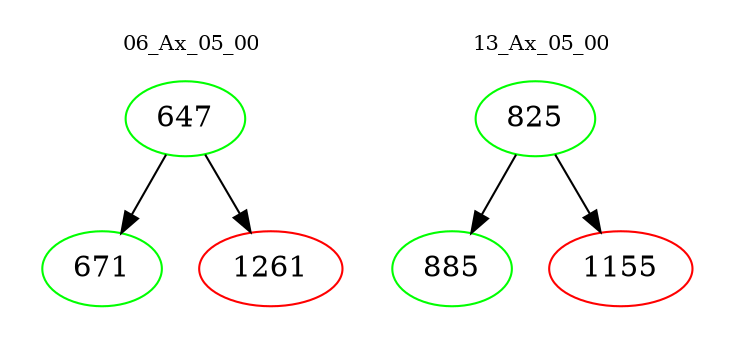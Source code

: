 digraph{
subgraph cluster_0 {
color = white
label = "06_Ax_05_00";
fontsize=10;
T0_647 [label="647", color="green"]
T0_647 -> T0_671 [color="black"]
T0_671 [label="671", color="green"]
T0_647 -> T0_1261 [color="black"]
T0_1261 [label="1261", color="red"]
}
subgraph cluster_1 {
color = white
label = "13_Ax_05_00";
fontsize=10;
T1_825 [label="825", color="green"]
T1_825 -> T1_885 [color="black"]
T1_885 [label="885", color="green"]
T1_825 -> T1_1155 [color="black"]
T1_1155 [label="1155", color="red"]
}
}
